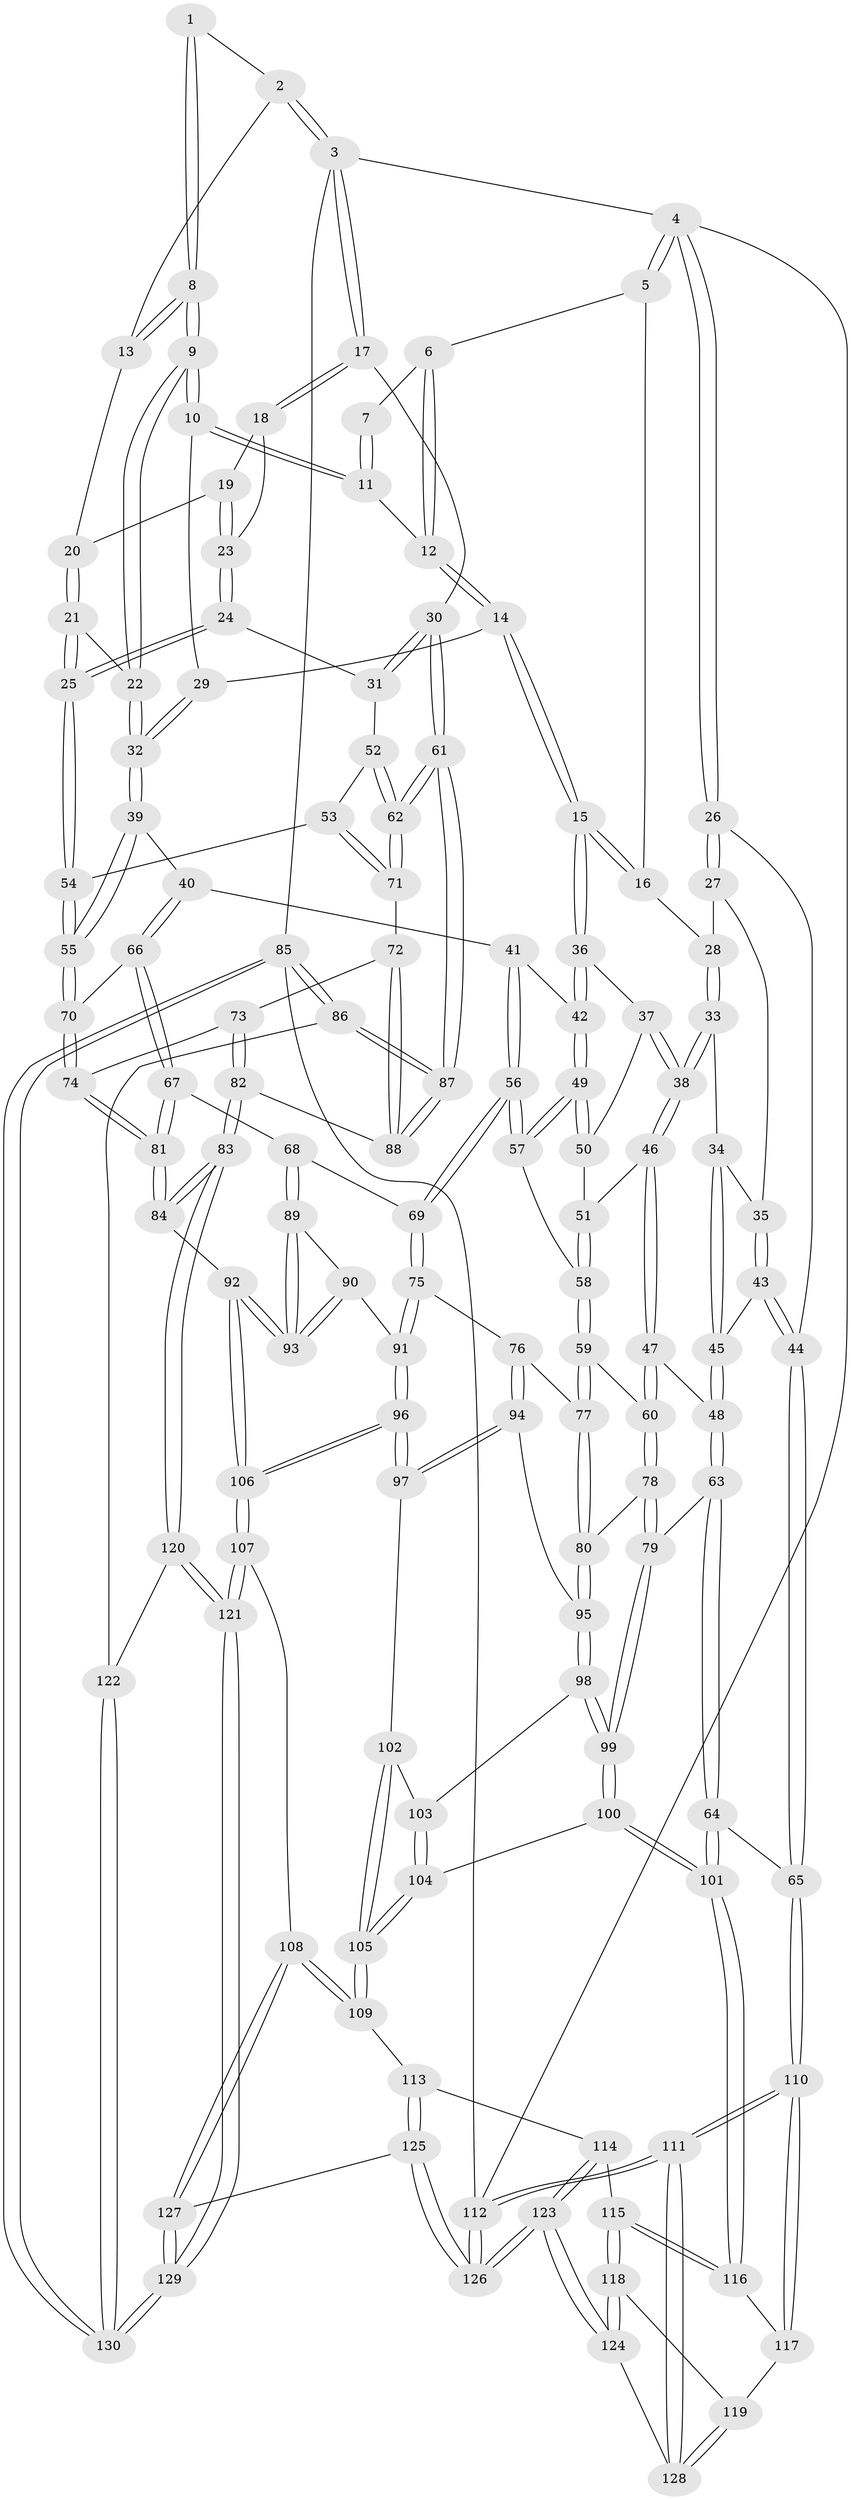 // coarse degree distribution, {3: 0.10975609756097561, 5: 0.35365853658536583, 6: 0.08536585365853659, 4: 0.43902439024390244, 2: 0.012195121951219513}
// Generated by graph-tools (version 1.1) at 2025/42/03/06/25 10:42:34]
// undirected, 130 vertices, 322 edges
graph export_dot {
graph [start="1"]
  node [color=gray90,style=filled];
  1 [pos="+0.7424769336638912+0"];
  2 [pos="+0.8934811005226176+0"];
  3 [pos="+1+0"];
  4 [pos="+0+0"];
  5 [pos="+0.2725681869572628+0"];
  6 [pos="+0.45161605382550174+0"];
  7 [pos="+0.6122048647375455+0"];
  8 [pos="+0.7149775737290284+0.10475838176907983"];
  9 [pos="+0.7077466447921017+0.13837319032624876"];
  10 [pos="+0.6977477062049093+0.13385485889235388"];
  11 [pos="+0.6041505076670192+0.0658492375798443"];
  12 [pos="+0.5029492165896047+0.12090261330777341"];
  13 [pos="+0.8560860019069241+0.02041761741371048"];
  14 [pos="+0.49317937901206754+0.14565351979838398"];
  15 [pos="+0.486997000543526+0.15069634380431154"];
  16 [pos="+0.26628282270310843+0.006259532690667976"];
  17 [pos="+1+0"];
  18 [pos="+1+0.037925806539358085"];
  19 [pos="+0.8842065860875616+0.10589330273532567"];
  20 [pos="+0.8592668609584521+0.09586721125387133"];
  21 [pos="+0.7631864961934561+0.1935849109008601"];
  22 [pos="+0.7311450474541769+0.18674876617353"];
  23 [pos="+0.9383717728511904+0.17122177044435027"];
  24 [pos="+0.9318542548059493+0.20505708443597523"];
  25 [pos="+0.8382247876185871+0.26285063205437925"];
  26 [pos="+0+0"];
  27 [pos="+0.027118765825948438+0.11631874903531994"];
  28 [pos="+0.23722305571403224+0.0994874512596152"];
  29 [pos="+0.5149448089409983+0.1524775574794904"];
  30 [pos="+1+0.24160969423722925"];
  31 [pos="+1+0.23966724164261272"];
  32 [pos="+0.6682942342231959+0.2435616505998589"];
  33 [pos="+0.23931695326387137+0.11623335875593378"];
  34 [pos="+0.20301241153356914+0.1761541763883573"];
  35 [pos="+0.07822720887627896+0.21177909238298834"];
  36 [pos="+0.47739001469975806+0.17144117375638215"];
  37 [pos="+0.37377325044797044+0.20791846348541357"];
  38 [pos="+0.3233365587519161+0.2056067194550977"];
  39 [pos="+0.6539612197581398+0.2702274020353604"];
  40 [pos="+0.6493041215920007+0.27666187829089156"];
  41 [pos="+0.5322896384776876+0.2705449033800067"];
  42 [pos="+0.4974340300933096+0.2521637340754582"];
  43 [pos="+0.0694613580844165+0.2644569055349804"];
  44 [pos="+0+0.4301805633993773"];
  45 [pos="+0.17810265018051488+0.29195589458676113"];
  46 [pos="+0.30806356953063946+0.2924883943838894"];
  47 [pos="+0.27867241692353806+0.35361734890548613"];
  48 [pos="+0.2077485845626217+0.3617326074883766"];
  49 [pos="+0.47751517997583093+0.27940570316106167"];
  50 [pos="+0.39565205057702885+0.26331349314533387"];
  51 [pos="+0.39709653005790935+0.2987814549169459"];
  52 [pos="+0.9453209016334239+0.31614614912261635"];
  53 [pos="+0.9106712552938147+0.3192210184832835"];
  54 [pos="+0.8397371670924253+0.26911072852501533"];
  55 [pos="+0.7957401646274157+0.37343597488517655"];
  56 [pos="+0.5461140851273553+0.411918250317283"];
  57 [pos="+0.44549869050702195+0.3415458519647938"];
  58 [pos="+0.4328445372780789+0.34479975942015445"];
  59 [pos="+0.36619319462815997+0.4026353965947312"];
  60 [pos="+0.33724734078817475+0.39463205553334985"];
  61 [pos="+1+0.4041686771204866"];
  62 [pos="+1+0.4024038223182526"];
  63 [pos="+0.12334105934066379+0.4709730002569697"];
  64 [pos="+0+0.5126854092379008"];
  65 [pos="+0+0.5031334962409849"];
  66 [pos="+0.6359061243592559+0.40033889800527267"];
  67 [pos="+0.6120318300620596+0.4295957375353957"];
  68 [pos="+0.6035770234146873+0.43553935154896595"];
  69 [pos="+0.5663848490758445+0.4363158158421823"];
  70 [pos="+0.7904393691101381+0.3959588089605171"];
  71 [pos="+0.9248173328103685+0.443657980438248"];
  72 [pos="+0.9161121872178942+0.4512604750270391"];
  73 [pos="+0.8627177584983531+0.4497038230016715"];
  74 [pos="+0.810273717623711+0.430518758433335"];
  75 [pos="+0.5114226368070144+0.48021515272786036"];
  76 [pos="+0.4236731532280811+0.4883749299995454"];
  77 [pos="+0.3921339670420318+0.4505977189583697"];
  78 [pos="+0.26566367756868675+0.5309445895989261"];
  79 [pos="+0.17184959645302117+0.5043919616884192"];
  80 [pos="+0.27168736557809053+0.5355705219807538"];
  81 [pos="+0.7599564274507133+0.5112789974387314"];
  82 [pos="+0.7994483764475666+0.721033381135246"];
  83 [pos="+0.7987645512733877+0.7214468070211343"];
  84 [pos="+0.7577284155579732+0.6845012513016231"];
  85 [pos="+1+1"];
  86 [pos="+1+1"];
  87 [pos="+1+0.6456234609673114"];
  88 [pos="+0.9554644587742642+0.6502707293183834"];
  89 [pos="+0.6090348429928418+0.4542306516706022"];
  90 [pos="+0.5453701901255394+0.6431614352521544"];
  91 [pos="+0.5236260822217502+0.6450207944459855"];
  92 [pos="+0.7542414655313866+0.6831059253234736"];
  93 [pos="+0.6826839296783016+0.6447158789217255"];
  94 [pos="+0.3843147251216704+0.5777066235260085"];
  95 [pos="+0.30659003680065283+0.5749399582472688"];
  96 [pos="+0.4954343671860739+0.6639624778802334"];
  97 [pos="+0.4155773151317171+0.623692209457626"];
  98 [pos="+0.2916223852551948+0.608375413704196"];
  99 [pos="+0.2073492424948493+0.6580948091817899"];
  100 [pos="+0.1921611588878979+0.6937729962284346"];
  101 [pos="+0.1381247695169325+0.7273735953834062"];
  102 [pos="+0.39047838569023274+0.6499681050182448"];
  103 [pos="+0.3042384823075059+0.6625051674139261"];
  104 [pos="+0.3018390321976369+0.7208858333814672"];
  105 [pos="+0.32632725278489416+0.7465557364793558"];
  106 [pos="+0.4778701620593104+0.7915935327776319"];
  107 [pos="+0.45994534053305225+0.8491150790992608"];
  108 [pos="+0.45761640500339407+0.8515198517817739"];
  109 [pos="+0.35033892694737667+0.8149199177096369"];
  110 [pos="+0+0.8837581624051692"];
  111 [pos="+0+1"];
  112 [pos="+0+1"];
  113 [pos="+0.2329645247469383+0.8629062477788196"];
  114 [pos="+0.2084672695446858+0.856358723864331"];
  115 [pos="+0.20320436264783903+0.8548247515866436"];
  116 [pos="+0.13816741206041525+0.7404811912000975"];
  117 [pos="+0.06281736747383798+0.7991373034671571"];
  118 [pos="+0.14657161181503478+0.8972682594647825"];
  119 [pos="+0.08593426075880956+0.9146766148067649"];
  120 [pos="+0.7919537116036689+0.8120446360800861"];
  121 [pos="+0.7857840782161768+0.8238434325390052"];
  122 [pos="+0.8917522495498044+0.8460242402352668"];
  123 [pos="+0.17743128861090357+1"];
  124 [pos="+0.1646454322292756+0.9910013736901455"];
  125 [pos="+0.32044790082563196+1"];
  126 [pos="+0.26207408557393996+1"];
  127 [pos="+0.47801483681005585+1"];
  128 [pos="+0.041707120789869725+0.9459166550336827"];
  129 [pos="+0.74460732493947+1"];
  130 [pos="+1+1"];
  1 -- 2;
  1 -- 8;
  1 -- 8;
  2 -- 3;
  2 -- 3;
  2 -- 13;
  3 -- 4;
  3 -- 17;
  3 -- 17;
  3 -- 85;
  4 -- 5;
  4 -- 5;
  4 -- 26;
  4 -- 26;
  4 -- 112;
  5 -- 6;
  5 -- 16;
  6 -- 7;
  6 -- 12;
  6 -- 12;
  7 -- 11;
  7 -- 11;
  8 -- 9;
  8 -- 9;
  8 -- 13;
  8 -- 13;
  9 -- 10;
  9 -- 10;
  9 -- 22;
  9 -- 22;
  10 -- 11;
  10 -- 11;
  10 -- 29;
  11 -- 12;
  12 -- 14;
  12 -- 14;
  13 -- 20;
  14 -- 15;
  14 -- 15;
  14 -- 29;
  15 -- 16;
  15 -- 16;
  15 -- 36;
  15 -- 36;
  16 -- 28;
  17 -- 18;
  17 -- 18;
  17 -- 30;
  18 -- 19;
  18 -- 23;
  19 -- 20;
  19 -- 23;
  19 -- 23;
  20 -- 21;
  20 -- 21;
  21 -- 22;
  21 -- 25;
  21 -- 25;
  22 -- 32;
  22 -- 32;
  23 -- 24;
  23 -- 24;
  24 -- 25;
  24 -- 25;
  24 -- 31;
  25 -- 54;
  25 -- 54;
  26 -- 27;
  26 -- 27;
  26 -- 44;
  27 -- 28;
  27 -- 35;
  28 -- 33;
  28 -- 33;
  29 -- 32;
  29 -- 32;
  30 -- 31;
  30 -- 31;
  30 -- 61;
  30 -- 61;
  31 -- 52;
  32 -- 39;
  32 -- 39;
  33 -- 34;
  33 -- 38;
  33 -- 38;
  34 -- 35;
  34 -- 45;
  34 -- 45;
  35 -- 43;
  35 -- 43;
  36 -- 37;
  36 -- 42;
  36 -- 42;
  37 -- 38;
  37 -- 38;
  37 -- 50;
  38 -- 46;
  38 -- 46;
  39 -- 40;
  39 -- 55;
  39 -- 55;
  40 -- 41;
  40 -- 66;
  40 -- 66;
  41 -- 42;
  41 -- 56;
  41 -- 56;
  42 -- 49;
  42 -- 49;
  43 -- 44;
  43 -- 44;
  43 -- 45;
  44 -- 65;
  44 -- 65;
  45 -- 48;
  45 -- 48;
  46 -- 47;
  46 -- 47;
  46 -- 51;
  47 -- 48;
  47 -- 60;
  47 -- 60;
  48 -- 63;
  48 -- 63;
  49 -- 50;
  49 -- 50;
  49 -- 57;
  49 -- 57;
  50 -- 51;
  51 -- 58;
  51 -- 58;
  52 -- 53;
  52 -- 62;
  52 -- 62;
  53 -- 54;
  53 -- 71;
  53 -- 71;
  54 -- 55;
  54 -- 55;
  55 -- 70;
  55 -- 70;
  56 -- 57;
  56 -- 57;
  56 -- 69;
  56 -- 69;
  57 -- 58;
  58 -- 59;
  58 -- 59;
  59 -- 60;
  59 -- 77;
  59 -- 77;
  60 -- 78;
  60 -- 78;
  61 -- 62;
  61 -- 62;
  61 -- 87;
  61 -- 87;
  62 -- 71;
  62 -- 71;
  63 -- 64;
  63 -- 64;
  63 -- 79;
  64 -- 65;
  64 -- 101;
  64 -- 101;
  65 -- 110;
  65 -- 110;
  66 -- 67;
  66 -- 67;
  66 -- 70;
  67 -- 68;
  67 -- 81;
  67 -- 81;
  68 -- 69;
  68 -- 89;
  68 -- 89;
  69 -- 75;
  69 -- 75;
  70 -- 74;
  70 -- 74;
  71 -- 72;
  72 -- 73;
  72 -- 88;
  72 -- 88;
  73 -- 74;
  73 -- 82;
  73 -- 82;
  74 -- 81;
  74 -- 81;
  75 -- 76;
  75 -- 91;
  75 -- 91;
  76 -- 77;
  76 -- 94;
  76 -- 94;
  77 -- 80;
  77 -- 80;
  78 -- 79;
  78 -- 79;
  78 -- 80;
  79 -- 99;
  79 -- 99;
  80 -- 95;
  80 -- 95;
  81 -- 84;
  81 -- 84;
  82 -- 83;
  82 -- 83;
  82 -- 88;
  83 -- 84;
  83 -- 84;
  83 -- 120;
  83 -- 120;
  84 -- 92;
  85 -- 86;
  85 -- 86;
  85 -- 130;
  85 -- 130;
  85 -- 112;
  86 -- 87;
  86 -- 87;
  86 -- 122;
  87 -- 88;
  87 -- 88;
  89 -- 90;
  89 -- 93;
  89 -- 93;
  90 -- 91;
  90 -- 93;
  90 -- 93;
  91 -- 96;
  91 -- 96;
  92 -- 93;
  92 -- 93;
  92 -- 106;
  92 -- 106;
  94 -- 95;
  94 -- 97;
  94 -- 97;
  95 -- 98;
  95 -- 98;
  96 -- 97;
  96 -- 97;
  96 -- 106;
  96 -- 106;
  97 -- 102;
  98 -- 99;
  98 -- 99;
  98 -- 103;
  99 -- 100;
  99 -- 100;
  100 -- 101;
  100 -- 101;
  100 -- 104;
  101 -- 116;
  101 -- 116;
  102 -- 103;
  102 -- 105;
  102 -- 105;
  103 -- 104;
  103 -- 104;
  104 -- 105;
  104 -- 105;
  105 -- 109;
  105 -- 109;
  106 -- 107;
  106 -- 107;
  107 -- 108;
  107 -- 121;
  107 -- 121;
  108 -- 109;
  108 -- 109;
  108 -- 127;
  108 -- 127;
  109 -- 113;
  110 -- 111;
  110 -- 111;
  110 -- 117;
  110 -- 117;
  111 -- 112;
  111 -- 112;
  111 -- 128;
  111 -- 128;
  112 -- 126;
  112 -- 126;
  113 -- 114;
  113 -- 125;
  113 -- 125;
  114 -- 115;
  114 -- 123;
  114 -- 123;
  115 -- 116;
  115 -- 116;
  115 -- 118;
  115 -- 118;
  116 -- 117;
  117 -- 119;
  118 -- 119;
  118 -- 124;
  118 -- 124;
  119 -- 128;
  119 -- 128;
  120 -- 121;
  120 -- 121;
  120 -- 122;
  121 -- 129;
  121 -- 129;
  122 -- 130;
  122 -- 130;
  123 -- 124;
  123 -- 124;
  123 -- 126;
  123 -- 126;
  124 -- 128;
  125 -- 126;
  125 -- 126;
  125 -- 127;
  127 -- 129;
  127 -- 129;
  129 -- 130;
  129 -- 130;
}
